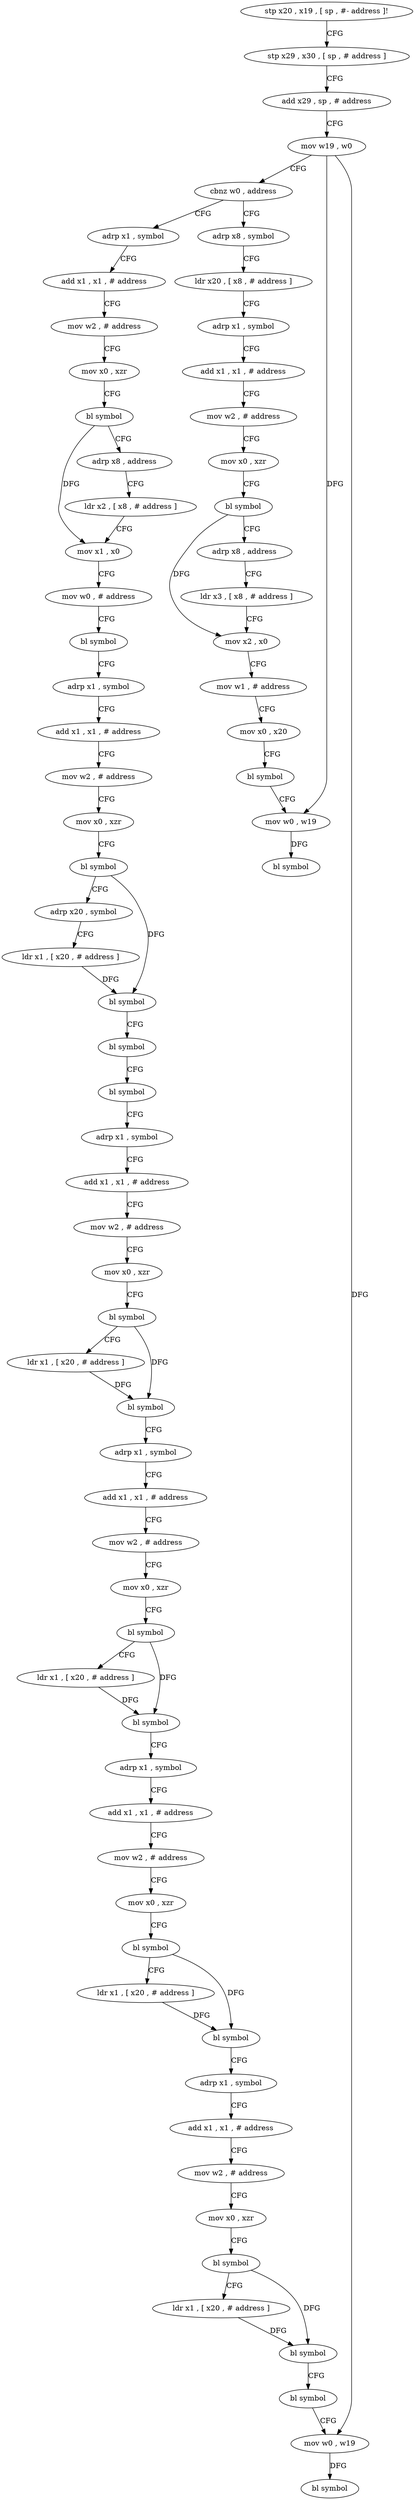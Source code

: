 digraph "func" {
"4200140" [label = "stp x20 , x19 , [ sp , #- address ]!" ]
"4200144" [label = "stp x29 , x30 , [ sp , # address ]" ]
"4200148" [label = "add x29 , sp , # address" ]
"4200152" [label = "mov w19 , w0" ]
"4200156" [label = "cbnz w0 , address" ]
"4200364" [label = "adrp x8 , symbol" ]
"4200160" [label = "adrp x1 , symbol" ]
"4200368" [label = "ldr x20 , [ x8 , # address ]" ]
"4200372" [label = "adrp x1 , symbol" ]
"4200376" [label = "add x1 , x1 , # address" ]
"4200380" [label = "mov w2 , # address" ]
"4200384" [label = "mov x0 , xzr" ]
"4200388" [label = "bl symbol" ]
"4200392" [label = "adrp x8 , address" ]
"4200396" [label = "ldr x3 , [ x8 , # address ]" ]
"4200400" [label = "mov x2 , x0" ]
"4200404" [label = "mov w1 , # address" ]
"4200408" [label = "mov x0 , x20" ]
"4200412" [label = "bl symbol" ]
"4200416" [label = "mov w0 , w19" ]
"4200420" [label = "bl symbol" ]
"4200164" [label = "add x1 , x1 , # address" ]
"4200168" [label = "mov w2 , # address" ]
"4200172" [label = "mov x0 , xzr" ]
"4200176" [label = "bl symbol" ]
"4200180" [label = "adrp x8 , address" ]
"4200184" [label = "ldr x2 , [ x8 , # address ]" ]
"4200188" [label = "mov x1 , x0" ]
"4200192" [label = "mov w0 , # address" ]
"4200196" [label = "bl symbol" ]
"4200200" [label = "adrp x1 , symbol" ]
"4200204" [label = "add x1 , x1 , # address" ]
"4200208" [label = "mov w2 , # address" ]
"4200212" [label = "mov x0 , xzr" ]
"4200216" [label = "bl symbol" ]
"4200220" [label = "adrp x20 , symbol" ]
"4200224" [label = "ldr x1 , [ x20 , # address ]" ]
"4200228" [label = "bl symbol" ]
"4200232" [label = "bl symbol" ]
"4200236" [label = "bl symbol" ]
"4200240" [label = "adrp x1 , symbol" ]
"4200244" [label = "add x1 , x1 , # address" ]
"4200248" [label = "mov w2 , # address" ]
"4200252" [label = "mov x0 , xzr" ]
"4200256" [label = "bl symbol" ]
"4200260" [label = "ldr x1 , [ x20 , # address ]" ]
"4200264" [label = "bl symbol" ]
"4200268" [label = "adrp x1 , symbol" ]
"4200272" [label = "add x1 , x1 , # address" ]
"4200276" [label = "mov w2 , # address" ]
"4200280" [label = "mov x0 , xzr" ]
"4200284" [label = "bl symbol" ]
"4200288" [label = "ldr x1 , [ x20 , # address ]" ]
"4200292" [label = "bl symbol" ]
"4200296" [label = "adrp x1 , symbol" ]
"4200300" [label = "add x1 , x1 , # address" ]
"4200304" [label = "mov w2 , # address" ]
"4200308" [label = "mov x0 , xzr" ]
"4200312" [label = "bl symbol" ]
"4200316" [label = "ldr x1 , [ x20 , # address ]" ]
"4200320" [label = "bl symbol" ]
"4200324" [label = "adrp x1 , symbol" ]
"4200328" [label = "add x1 , x1 , # address" ]
"4200332" [label = "mov w2 , # address" ]
"4200336" [label = "mov x0 , xzr" ]
"4200340" [label = "bl symbol" ]
"4200344" [label = "ldr x1 , [ x20 , # address ]" ]
"4200348" [label = "bl symbol" ]
"4200352" [label = "bl symbol" ]
"4200356" [label = "mov w0 , w19" ]
"4200360" [label = "bl symbol" ]
"4200140" -> "4200144" [ label = "CFG" ]
"4200144" -> "4200148" [ label = "CFG" ]
"4200148" -> "4200152" [ label = "CFG" ]
"4200152" -> "4200156" [ label = "CFG" ]
"4200152" -> "4200416" [ label = "DFG" ]
"4200152" -> "4200356" [ label = "DFG" ]
"4200156" -> "4200364" [ label = "CFG" ]
"4200156" -> "4200160" [ label = "CFG" ]
"4200364" -> "4200368" [ label = "CFG" ]
"4200160" -> "4200164" [ label = "CFG" ]
"4200368" -> "4200372" [ label = "CFG" ]
"4200372" -> "4200376" [ label = "CFG" ]
"4200376" -> "4200380" [ label = "CFG" ]
"4200380" -> "4200384" [ label = "CFG" ]
"4200384" -> "4200388" [ label = "CFG" ]
"4200388" -> "4200392" [ label = "CFG" ]
"4200388" -> "4200400" [ label = "DFG" ]
"4200392" -> "4200396" [ label = "CFG" ]
"4200396" -> "4200400" [ label = "CFG" ]
"4200400" -> "4200404" [ label = "CFG" ]
"4200404" -> "4200408" [ label = "CFG" ]
"4200408" -> "4200412" [ label = "CFG" ]
"4200412" -> "4200416" [ label = "CFG" ]
"4200416" -> "4200420" [ label = "DFG" ]
"4200164" -> "4200168" [ label = "CFG" ]
"4200168" -> "4200172" [ label = "CFG" ]
"4200172" -> "4200176" [ label = "CFG" ]
"4200176" -> "4200180" [ label = "CFG" ]
"4200176" -> "4200188" [ label = "DFG" ]
"4200180" -> "4200184" [ label = "CFG" ]
"4200184" -> "4200188" [ label = "CFG" ]
"4200188" -> "4200192" [ label = "CFG" ]
"4200192" -> "4200196" [ label = "CFG" ]
"4200196" -> "4200200" [ label = "CFG" ]
"4200200" -> "4200204" [ label = "CFG" ]
"4200204" -> "4200208" [ label = "CFG" ]
"4200208" -> "4200212" [ label = "CFG" ]
"4200212" -> "4200216" [ label = "CFG" ]
"4200216" -> "4200220" [ label = "CFG" ]
"4200216" -> "4200228" [ label = "DFG" ]
"4200220" -> "4200224" [ label = "CFG" ]
"4200224" -> "4200228" [ label = "DFG" ]
"4200228" -> "4200232" [ label = "CFG" ]
"4200232" -> "4200236" [ label = "CFG" ]
"4200236" -> "4200240" [ label = "CFG" ]
"4200240" -> "4200244" [ label = "CFG" ]
"4200244" -> "4200248" [ label = "CFG" ]
"4200248" -> "4200252" [ label = "CFG" ]
"4200252" -> "4200256" [ label = "CFG" ]
"4200256" -> "4200260" [ label = "CFG" ]
"4200256" -> "4200264" [ label = "DFG" ]
"4200260" -> "4200264" [ label = "DFG" ]
"4200264" -> "4200268" [ label = "CFG" ]
"4200268" -> "4200272" [ label = "CFG" ]
"4200272" -> "4200276" [ label = "CFG" ]
"4200276" -> "4200280" [ label = "CFG" ]
"4200280" -> "4200284" [ label = "CFG" ]
"4200284" -> "4200288" [ label = "CFG" ]
"4200284" -> "4200292" [ label = "DFG" ]
"4200288" -> "4200292" [ label = "DFG" ]
"4200292" -> "4200296" [ label = "CFG" ]
"4200296" -> "4200300" [ label = "CFG" ]
"4200300" -> "4200304" [ label = "CFG" ]
"4200304" -> "4200308" [ label = "CFG" ]
"4200308" -> "4200312" [ label = "CFG" ]
"4200312" -> "4200316" [ label = "CFG" ]
"4200312" -> "4200320" [ label = "DFG" ]
"4200316" -> "4200320" [ label = "DFG" ]
"4200320" -> "4200324" [ label = "CFG" ]
"4200324" -> "4200328" [ label = "CFG" ]
"4200328" -> "4200332" [ label = "CFG" ]
"4200332" -> "4200336" [ label = "CFG" ]
"4200336" -> "4200340" [ label = "CFG" ]
"4200340" -> "4200344" [ label = "CFG" ]
"4200340" -> "4200348" [ label = "DFG" ]
"4200344" -> "4200348" [ label = "DFG" ]
"4200348" -> "4200352" [ label = "CFG" ]
"4200352" -> "4200356" [ label = "CFG" ]
"4200356" -> "4200360" [ label = "DFG" ]
}
